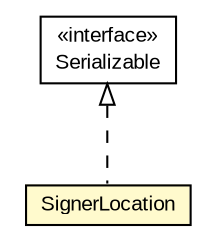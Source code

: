 #!/usr/local/bin/dot
#
# Class diagram 
# Generated by UMLGraph version R5_6-24-gf6e263 (http://www.umlgraph.org/)
#

digraph G {
	edge [fontname="arial",fontsize=10,labelfontname="arial",labelfontsize=10];
	node [fontname="arial",fontsize=10,shape=plaintext];
	nodesep=0.25;
	ranksep=0.5;
	// eu.europa.esig.dss.SignerLocation
	c662614 [label=<<table title="eu.europa.esig.dss.SignerLocation" border="0" cellborder="1" cellspacing="0" cellpadding="2" port="p" bgcolor="lemonChiffon" href="./SignerLocation.html">
		<tr><td><table border="0" cellspacing="0" cellpadding="1">
<tr><td align="center" balign="center"> SignerLocation </td></tr>
		</table></td></tr>
		</table>>, URL="./SignerLocation.html", fontname="arial", fontcolor="black", fontsize=10.0];
	//eu.europa.esig.dss.SignerLocation implements java.io.Serializable
	c663476:p -> c662614:p [dir=back,arrowtail=empty,style=dashed];
	// java.io.Serializable
	c663476 [label=<<table title="java.io.Serializable" border="0" cellborder="1" cellspacing="0" cellpadding="2" port="p" href="http://java.sun.com/j2se/1.4.2/docs/api/java/io/Serializable.html">
		<tr><td><table border="0" cellspacing="0" cellpadding="1">
<tr><td align="center" balign="center"> &#171;interface&#187; </td></tr>
<tr><td align="center" balign="center"> Serializable </td></tr>
		</table></td></tr>
		</table>>, URL="http://java.sun.com/j2se/1.4.2/docs/api/java/io/Serializable.html", fontname="arial", fontcolor="black", fontsize=10.0];
}

